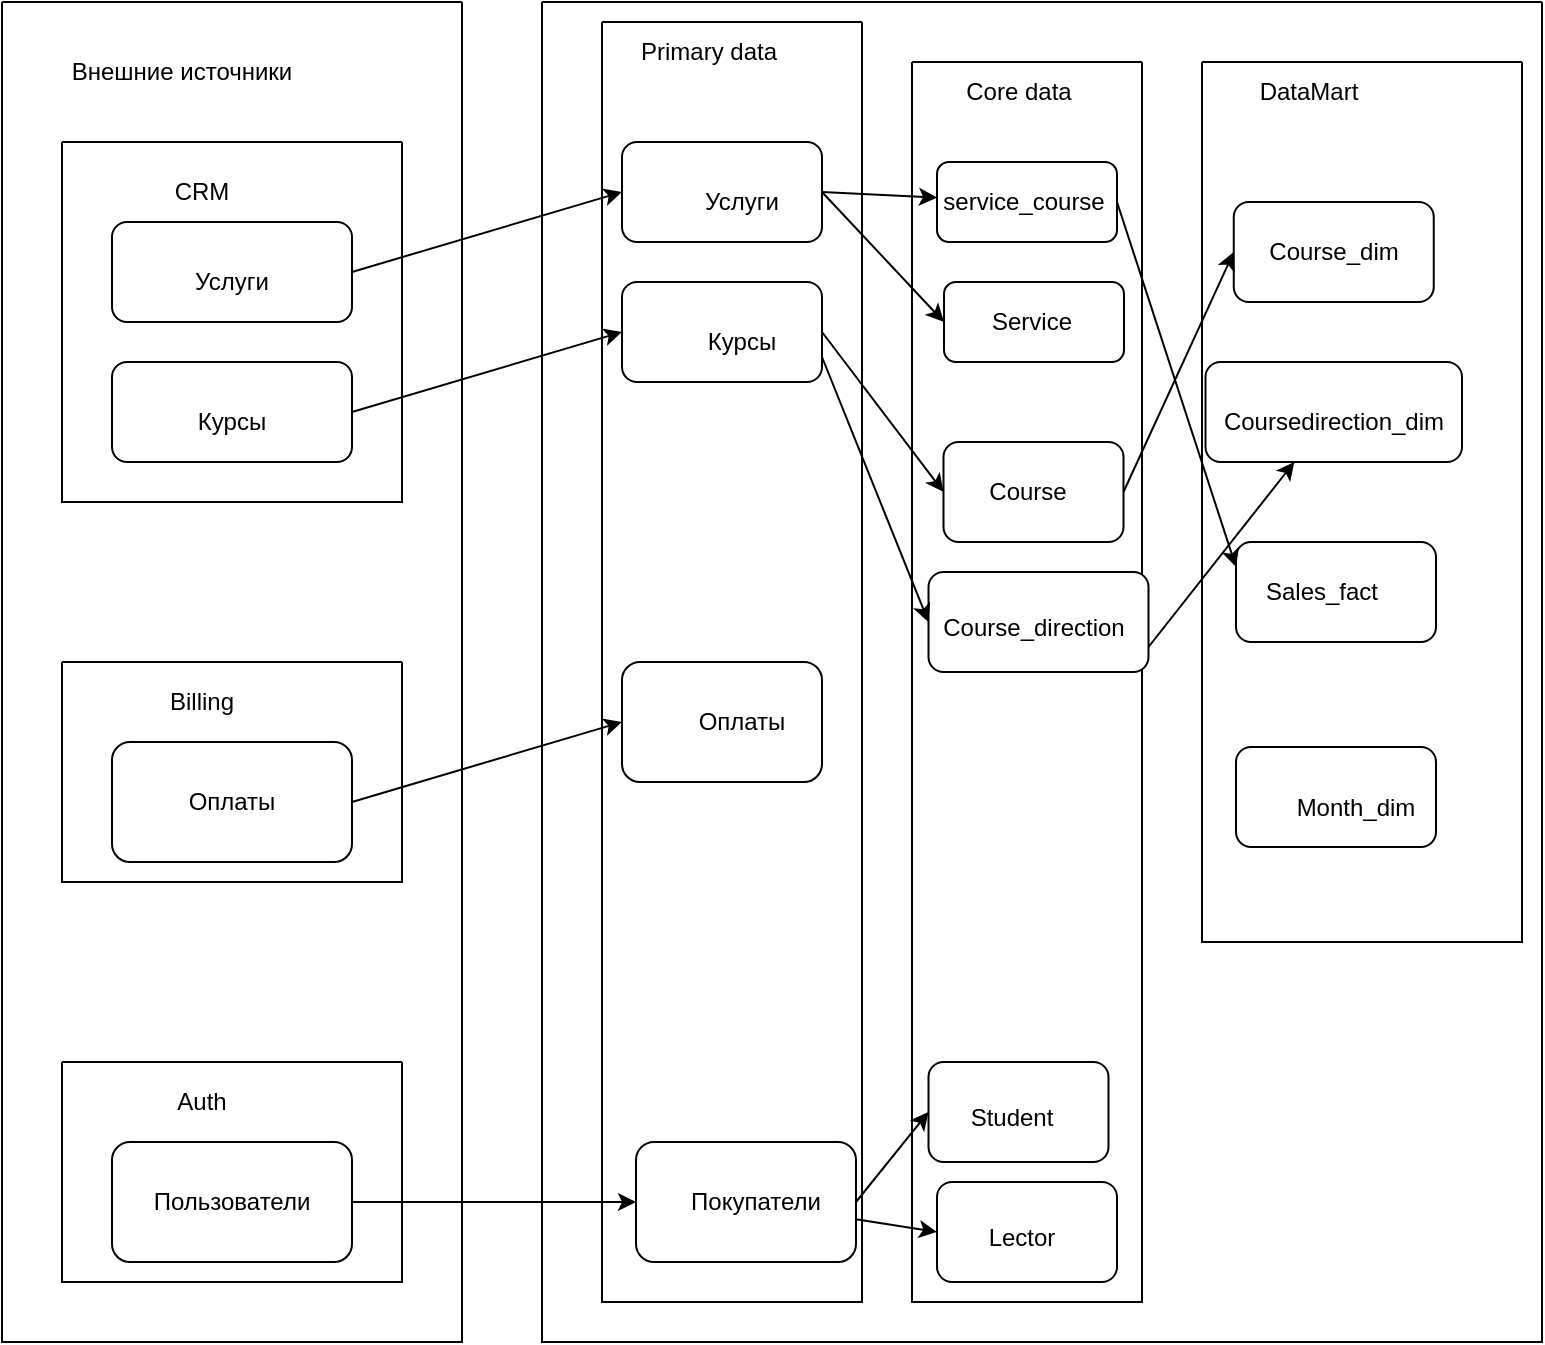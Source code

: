 <mxfile version="22.1.4" type="github">
  <diagram id="C5RBs43oDa-KdzZeNtuy" name="Page-1">
    <mxGraphModel dx="954" dy="522" grid="1" gridSize="10" guides="1" tooltips="1" connect="1" arrows="1" fold="1" page="1" pageScale="1" pageWidth="827" pageHeight="1169" math="0" shadow="0">
      <root>
        <mxCell id="WIyWlLk6GJQsqaUBKTNV-0" />
        <mxCell id="WIyWlLk6GJQsqaUBKTNV-1" parent="WIyWlLk6GJQsqaUBKTNV-0" />
        <mxCell id="4YHQ1KVmEaqqgdB84rWg-0" value="" style="swimlane;startSize=0;" parent="WIyWlLk6GJQsqaUBKTNV-1" vertex="1">
          <mxGeometry x="30" y="30" width="230" height="670" as="geometry" />
        </mxCell>
        <mxCell id="4YHQ1KVmEaqqgdB84rWg-1" value="Внешние источники" style="text;html=1;strokeColor=none;fillColor=none;align=center;verticalAlign=middle;whiteSpace=wrap;rounded=0;" parent="4YHQ1KVmEaqqgdB84rWg-0" vertex="1">
          <mxGeometry x="30" y="20" width="120" height="30" as="geometry" />
        </mxCell>
        <mxCell id="4YHQ1KVmEaqqgdB84rWg-2" value="" style="swimlane;startSize=0;" parent="4YHQ1KVmEaqqgdB84rWg-0" vertex="1">
          <mxGeometry x="30" y="70" width="170" height="180" as="geometry" />
        </mxCell>
        <mxCell id="4YHQ1KVmEaqqgdB84rWg-3" value="CRM" style="text;html=1;strokeColor=none;fillColor=none;align=center;verticalAlign=middle;whiteSpace=wrap;rounded=0;" parent="4YHQ1KVmEaqqgdB84rWg-2" vertex="1">
          <mxGeometry x="40" y="10" width="60" height="30" as="geometry" />
        </mxCell>
        <mxCell id="4YHQ1KVmEaqqgdB84rWg-4" value="" style="rounded=1;whiteSpace=wrap;html=1;" parent="4YHQ1KVmEaqqgdB84rWg-2" vertex="1">
          <mxGeometry x="25" y="40" width="120" height="50" as="geometry" />
        </mxCell>
        <mxCell id="4YHQ1KVmEaqqgdB84rWg-5" value="Услуги" style="text;html=1;strokeColor=none;fillColor=none;align=center;verticalAlign=middle;whiteSpace=wrap;rounded=0;" parent="4YHQ1KVmEaqqgdB84rWg-2" vertex="1">
          <mxGeometry x="55" y="55" width="60" height="30" as="geometry" />
        </mxCell>
        <mxCell id="4YHQ1KVmEaqqgdB84rWg-6" value="" style="rounded=1;whiteSpace=wrap;html=1;" parent="4YHQ1KVmEaqqgdB84rWg-2" vertex="1">
          <mxGeometry x="25" y="110" width="120" height="50" as="geometry" />
        </mxCell>
        <mxCell id="4YHQ1KVmEaqqgdB84rWg-7" value="Курсы" style="text;html=1;strokeColor=none;fillColor=none;align=center;verticalAlign=middle;whiteSpace=wrap;rounded=0;" parent="4YHQ1KVmEaqqgdB84rWg-2" vertex="1">
          <mxGeometry x="55" y="125" width="60" height="30" as="geometry" />
        </mxCell>
        <mxCell id="4YHQ1KVmEaqqgdB84rWg-10" value="" style="swimlane;startSize=0;" parent="4YHQ1KVmEaqqgdB84rWg-0" vertex="1">
          <mxGeometry x="30" y="530" width="170" height="110" as="geometry" />
        </mxCell>
        <mxCell id="4YHQ1KVmEaqqgdB84rWg-11" value="Auth" style="text;html=1;strokeColor=none;fillColor=none;align=center;verticalAlign=middle;whiteSpace=wrap;rounded=0;" parent="4YHQ1KVmEaqqgdB84rWg-10" vertex="1">
          <mxGeometry x="40" y="10" width="60" height="20" as="geometry" />
        </mxCell>
        <mxCell id="4YHQ1KVmEaqqgdB84rWg-12" value="" style="rounded=1;whiteSpace=wrap;html=1;" parent="4YHQ1KVmEaqqgdB84rWg-10" vertex="1">
          <mxGeometry x="25" y="40" width="120" height="60" as="geometry" />
        </mxCell>
        <mxCell id="4YHQ1KVmEaqqgdB84rWg-13" value="Пользователи" style="text;html=1;strokeColor=none;fillColor=none;align=center;verticalAlign=middle;whiteSpace=wrap;rounded=0;" parent="4YHQ1KVmEaqqgdB84rWg-10" vertex="1">
          <mxGeometry x="55" y="55" width="60" height="30" as="geometry" />
        </mxCell>
        <mxCell id="4YHQ1KVmEaqqgdB84rWg-74" value="" style="swimlane;startSize=0;" parent="4YHQ1KVmEaqqgdB84rWg-0" vertex="1">
          <mxGeometry x="30" y="330" width="170" height="110" as="geometry" />
        </mxCell>
        <mxCell id="4YHQ1KVmEaqqgdB84rWg-75" value="Billing" style="text;html=1;strokeColor=none;fillColor=none;align=center;verticalAlign=middle;whiteSpace=wrap;rounded=0;" parent="4YHQ1KVmEaqqgdB84rWg-74" vertex="1">
          <mxGeometry x="40" y="10" width="60" height="20" as="geometry" />
        </mxCell>
        <mxCell id="4YHQ1KVmEaqqgdB84rWg-76" value="" style="rounded=1;whiteSpace=wrap;html=1;" parent="4YHQ1KVmEaqqgdB84rWg-74" vertex="1">
          <mxGeometry x="25" y="40" width="120" height="60" as="geometry" />
        </mxCell>
        <mxCell id="4YHQ1KVmEaqqgdB84rWg-77" value="Оплаты" style="text;html=1;strokeColor=none;fillColor=none;align=center;verticalAlign=middle;whiteSpace=wrap;rounded=0;" parent="4YHQ1KVmEaqqgdB84rWg-74" vertex="1">
          <mxGeometry x="55" y="55" width="60" height="30" as="geometry" />
        </mxCell>
        <mxCell id="4YHQ1KVmEaqqgdB84rWg-14" value="" style="swimlane;startSize=0;" parent="WIyWlLk6GJQsqaUBKTNV-1" vertex="1">
          <mxGeometry x="300" y="30" width="500" height="670" as="geometry" />
        </mxCell>
        <mxCell id="4YHQ1KVmEaqqgdB84rWg-15" value="" style="swimlane;startSize=0;" parent="4YHQ1KVmEaqqgdB84rWg-14" vertex="1">
          <mxGeometry x="30" y="10" width="130" height="640" as="geometry" />
        </mxCell>
        <mxCell id="4YHQ1KVmEaqqgdB84rWg-16" value="Primary data" style="text;html=1;strokeColor=none;fillColor=none;align=center;verticalAlign=middle;whiteSpace=wrap;rounded=0;" parent="4YHQ1KVmEaqqgdB84rWg-15" vertex="1">
          <mxGeometry x="17" width="73" height="30" as="geometry" />
        </mxCell>
        <mxCell id="4YHQ1KVmEaqqgdB84rWg-17" value="" style="rounded=1;whiteSpace=wrap;html=1;" parent="4YHQ1KVmEaqqgdB84rWg-15" vertex="1">
          <mxGeometry x="10" y="60" width="100" height="50" as="geometry" />
        </mxCell>
        <mxCell id="4YHQ1KVmEaqqgdB84rWg-18" value="Услуги" style="text;html=1;strokeColor=none;fillColor=none;align=center;verticalAlign=middle;whiteSpace=wrap;rounded=0;" parent="4YHQ1KVmEaqqgdB84rWg-15" vertex="1">
          <mxGeometry x="40" y="75" width="60" height="30" as="geometry" />
        </mxCell>
        <mxCell id="4YHQ1KVmEaqqgdB84rWg-19" value="" style="rounded=1;whiteSpace=wrap;html=1;" parent="4YHQ1KVmEaqqgdB84rWg-15" vertex="1">
          <mxGeometry x="10" y="130" width="100" height="50" as="geometry" />
        </mxCell>
        <mxCell id="4YHQ1KVmEaqqgdB84rWg-20" value="Курсы" style="text;html=1;strokeColor=none;fillColor=none;align=center;verticalAlign=middle;whiteSpace=wrap;rounded=0;" parent="4YHQ1KVmEaqqgdB84rWg-15" vertex="1">
          <mxGeometry x="40" y="145" width="60" height="30" as="geometry" />
        </mxCell>
        <mxCell id="4YHQ1KVmEaqqgdB84rWg-21" value="" style="rounded=1;whiteSpace=wrap;html=1;" parent="4YHQ1KVmEaqqgdB84rWg-15" vertex="1">
          <mxGeometry x="10" y="320" width="100" height="60" as="geometry" />
        </mxCell>
        <mxCell id="4YHQ1KVmEaqqgdB84rWg-22" value="Оплаты" style="text;html=1;strokeColor=none;fillColor=none;align=center;verticalAlign=middle;whiteSpace=wrap;rounded=0;" parent="4YHQ1KVmEaqqgdB84rWg-15" vertex="1">
          <mxGeometry x="40" y="335" width="60" height="30" as="geometry" />
        </mxCell>
        <mxCell id="4YHQ1KVmEaqqgdB84rWg-23" value="" style="rounded=1;whiteSpace=wrap;html=1;" parent="4YHQ1KVmEaqqgdB84rWg-15" vertex="1">
          <mxGeometry x="17" y="560" width="110" height="60" as="geometry" />
        </mxCell>
        <mxCell id="4YHQ1KVmEaqqgdB84rWg-24" value="Покупатели" style="text;html=1;strokeColor=none;fillColor=none;align=center;verticalAlign=middle;whiteSpace=wrap;rounded=0;" parent="4YHQ1KVmEaqqgdB84rWg-15" vertex="1">
          <mxGeometry x="47" y="575" width="60" height="30" as="geometry" />
        </mxCell>
        <mxCell id="4YHQ1KVmEaqqgdB84rWg-25" value="" style="swimlane;startSize=0;" parent="4YHQ1KVmEaqqgdB84rWg-14" vertex="1">
          <mxGeometry x="185" y="30" width="115" height="620" as="geometry" />
        </mxCell>
        <mxCell id="4YHQ1KVmEaqqgdB84rWg-26" value="Core data" style="text;html=1;strokeColor=none;fillColor=none;align=center;verticalAlign=middle;whiteSpace=wrap;rounded=0;" parent="4YHQ1KVmEaqqgdB84rWg-25" vertex="1">
          <mxGeometry x="17" width="73" height="30" as="geometry" />
        </mxCell>
        <mxCell id="4YHQ1KVmEaqqgdB84rWg-27" value="" style="rounded=1;whiteSpace=wrap;html=1;" parent="4YHQ1KVmEaqqgdB84rWg-25" vertex="1">
          <mxGeometry x="12.5" y="50" width="90" height="40" as="geometry" />
        </mxCell>
        <mxCell id="4YHQ1KVmEaqqgdB84rWg-28" value="service_course" style="text;html=1;strokeColor=none;fillColor=none;align=center;verticalAlign=middle;whiteSpace=wrap;rounded=0;" parent="4YHQ1KVmEaqqgdB84rWg-25" vertex="1">
          <mxGeometry x="28.25" y="57.5" width="56" height="25" as="geometry" />
        </mxCell>
        <mxCell id="4YHQ1KVmEaqqgdB84rWg-31" value="" style="rounded=1;whiteSpace=wrap;html=1;" parent="4YHQ1KVmEaqqgdB84rWg-25" vertex="1">
          <mxGeometry x="15.75" y="190" width="90" height="50" as="geometry" />
        </mxCell>
        <mxCell id="4YHQ1KVmEaqqgdB84rWg-32" value="Course" style="text;html=1;strokeColor=none;fillColor=none;align=center;verticalAlign=middle;whiteSpace=wrap;rounded=0;" parent="4YHQ1KVmEaqqgdB84rWg-25" vertex="1">
          <mxGeometry x="29.75" y="200" width="56" height="30" as="geometry" />
        </mxCell>
        <mxCell id="4YHQ1KVmEaqqgdB84rWg-33" value="" style="rounded=1;whiteSpace=wrap;html=1;" parent="4YHQ1KVmEaqqgdB84rWg-25" vertex="1">
          <mxGeometry x="8.25" y="255" width="110" height="50" as="geometry" />
        </mxCell>
        <mxCell id="4YHQ1KVmEaqqgdB84rWg-34" value="Course_direction" style="text;html=1;strokeColor=none;fillColor=none;align=center;verticalAlign=middle;whiteSpace=wrap;rounded=0;" parent="4YHQ1KVmEaqqgdB84rWg-25" vertex="1">
          <mxGeometry x="33" y="270" width="56" height="25" as="geometry" />
        </mxCell>
        <mxCell id="4YHQ1KVmEaqqgdB84rWg-35" value="" style="rounded=1;whiteSpace=wrap;html=1;" parent="4YHQ1KVmEaqqgdB84rWg-25" vertex="1">
          <mxGeometry x="8.25" y="500" width="90" height="50" as="geometry" />
        </mxCell>
        <mxCell id="4YHQ1KVmEaqqgdB84rWg-36" value="Student" style="text;html=1;strokeColor=none;fillColor=none;align=center;verticalAlign=middle;whiteSpace=wrap;rounded=0;" parent="4YHQ1KVmEaqqgdB84rWg-25" vertex="1">
          <mxGeometry x="22.25" y="515" width="56" height="25" as="geometry" />
        </mxCell>
        <mxCell id="4YHQ1KVmEaqqgdB84rWg-70" value="" style="rounded=1;whiteSpace=wrap;html=1;" parent="4YHQ1KVmEaqqgdB84rWg-25" vertex="1">
          <mxGeometry x="12.5" y="560" width="90" height="50" as="geometry" />
        </mxCell>
        <mxCell id="4YHQ1KVmEaqqgdB84rWg-71" value="Lector" style="text;html=1;strokeColor=none;fillColor=none;align=center;verticalAlign=middle;whiteSpace=wrap;rounded=0;" parent="4YHQ1KVmEaqqgdB84rWg-25" vertex="1">
          <mxGeometry x="26.5" y="575" width="56" height="25" as="geometry" />
        </mxCell>
        <mxCell id="L_miy_NZyuobhnta-1_r-0" value="" style="rounded=1;whiteSpace=wrap;html=1;" vertex="1" parent="4YHQ1KVmEaqqgdB84rWg-25">
          <mxGeometry x="16" y="110" width="90" height="40" as="geometry" />
        </mxCell>
        <mxCell id="L_miy_NZyuobhnta-1_r-1" value="Service" style="text;html=1;strokeColor=none;fillColor=none;align=center;verticalAlign=middle;whiteSpace=wrap;rounded=0;" vertex="1" parent="4YHQ1KVmEaqqgdB84rWg-25">
          <mxGeometry x="31.75" y="117.5" width="56" height="25" as="geometry" />
        </mxCell>
        <mxCell id="4YHQ1KVmEaqqgdB84rWg-42" value="" style="swimlane;startSize=0;" parent="4YHQ1KVmEaqqgdB84rWg-14" vertex="1">
          <mxGeometry x="330" y="30" width="160" height="440" as="geometry" />
        </mxCell>
        <mxCell id="4YHQ1KVmEaqqgdB84rWg-43" value="DataMart" style="text;html=1;strokeColor=none;fillColor=none;align=center;verticalAlign=middle;whiteSpace=wrap;rounded=0;" parent="4YHQ1KVmEaqqgdB84rWg-42" vertex="1">
          <mxGeometry x="17" width="73" height="30" as="geometry" />
        </mxCell>
        <mxCell id="4YHQ1KVmEaqqgdB84rWg-44" value="" style="rounded=1;whiteSpace=wrap;html=1;" parent="4YHQ1KVmEaqqgdB84rWg-42" vertex="1">
          <mxGeometry x="17" y="342.5" width="100" height="50" as="geometry" />
        </mxCell>
        <mxCell id="4YHQ1KVmEaqqgdB84rWg-45" value="Month_dim" style="text;html=1;strokeColor=none;fillColor=none;align=center;verticalAlign=middle;whiteSpace=wrap;rounded=0;" parent="4YHQ1KVmEaqqgdB84rWg-42" vertex="1">
          <mxGeometry x="47" y="357.5" width="60" height="30" as="geometry" />
        </mxCell>
        <mxCell id="4YHQ1KVmEaqqgdB84rWg-46" value="" style="rounded=1;whiteSpace=wrap;html=1;" parent="4YHQ1KVmEaqqgdB84rWg-42" vertex="1">
          <mxGeometry x="17" y="240" width="100" height="50" as="geometry" />
        </mxCell>
        <mxCell id="4YHQ1KVmEaqqgdB84rWg-47" value="Sales_fact" style="text;html=1;strokeColor=none;fillColor=none;align=center;verticalAlign=middle;whiteSpace=wrap;rounded=0;" parent="4YHQ1KVmEaqqgdB84rWg-42" vertex="1">
          <mxGeometry x="30" y="250" width="60" height="30" as="geometry" />
        </mxCell>
        <mxCell id="4YHQ1KVmEaqqgdB84rWg-48" value="" style="rounded=1;whiteSpace=wrap;html=1;" parent="4YHQ1KVmEaqqgdB84rWg-42" vertex="1">
          <mxGeometry x="15.88" y="70" width="100" height="50" as="geometry" />
        </mxCell>
        <mxCell id="4YHQ1KVmEaqqgdB84rWg-49" value="Course_dim" style="text;html=1;strokeColor=none;fillColor=none;align=center;verticalAlign=middle;whiteSpace=wrap;rounded=0;" parent="4YHQ1KVmEaqqgdB84rWg-42" vertex="1">
          <mxGeometry x="35.88" y="80" width="60" height="30" as="geometry" />
        </mxCell>
        <mxCell id="4YHQ1KVmEaqqgdB84rWg-50" value="" style="rounded=1;whiteSpace=wrap;html=1;" parent="4YHQ1KVmEaqqgdB84rWg-42" vertex="1">
          <mxGeometry x="1.75" y="150" width="128.25" height="50" as="geometry" />
        </mxCell>
        <mxCell id="4YHQ1KVmEaqqgdB84rWg-51" value="Coursedirection_dim" style="text;html=1;strokeColor=none;fillColor=none;align=center;verticalAlign=middle;whiteSpace=wrap;rounded=0;" parent="4YHQ1KVmEaqqgdB84rWg-42" vertex="1">
          <mxGeometry x="31.75" y="165" width="68.25" height="30" as="geometry" />
        </mxCell>
        <mxCell id="4YHQ1KVmEaqqgdB84rWg-52" value="" style="endArrow=classic;html=1;rounded=0;exitX=1;exitY=0.5;exitDx=0;exitDy=0;" parent="4YHQ1KVmEaqqgdB84rWg-14" source="4YHQ1KVmEaqqgdB84rWg-17" target="4YHQ1KVmEaqqgdB84rWg-27" edge="1">
          <mxGeometry width="50" height="50" relative="1" as="geometry">
            <mxPoint x="70" y="290" as="sourcePoint" />
            <mxPoint x="120" y="240" as="targetPoint" />
          </mxGeometry>
        </mxCell>
        <mxCell id="4YHQ1KVmEaqqgdB84rWg-54" value="" style="endArrow=classic;html=1;rounded=0;entryX=0;entryY=0.5;entryDx=0;entryDy=0;exitX=1;exitY=0.5;exitDx=0;exitDy=0;" parent="4YHQ1KVmEaqqgdB84rWg-14" source="4YHQ1KVmEaqqgdB84rWg-19" target="4YHQ1KVmEaqqgdB84rWg-31" edge="1">
          <mxGeometry width="50" height="50" relative="1" as="geometry">
            <mxPoint x="70" y="270" as="sourcePoint" />
            <mxPoint x="120" y="220" as="targetPoint" />
          </mxGeometry>
        </mxCell>
        <mxCell id="4YHQ1KVmEaqqgdB84rWg-55" value="" style="endArrow=classic;html=1;rounded=0;entryX=0;entryY=0.5;entryDx=0;entryDy=0;exitX=1;exitY=0.75;exitDx=0;exitDy=0;" parent="4YHQ1KVmEaqqgdB84rWg-14" source="4YHQ1KVmEaqqgdB84rWg-19" target="4YHQ1KVmEaqqgdB84rWg-33" edge="1">
          <mxGeometry width="50" height="50" relative="1" as="geometry">
            <mxPoint x="80" y="260" as="sourcePoint" />
            <mxPoint x="130" y="210" as="targetPoint" />
          </mxGeometry>
        </mxCell>
        <mxCell id="4YHQ1KVmEaqqgdB84rWg-58" value="" style="endArrow=classic;html=1;rounded=0;exitX=1;exitY=0.5;exitDx=0;exitDy=0;entryX=0;entryY=0.5;entryDx=0;entryDy=0;" parent="4YHQ1KVmEaqqgdB84rWg-14" source="4YHQ1KVmEaqqgdB84rWg-23" target="4YHQ1KVmEaqqgdB84rWg-35" edge="1">
          <mxGeometry width="50" height="50" relative="1" as="geometry">
            <mxPoint x="80" y="290" as="sourcePoint" />
            <mxPoint x="130" y="240" as="targetPoint" />
          </mxGeometry>
        </mxCell>
        <mxCell id="4YHQ1KVmEaqqgdB84rWg-59" value="" style="endArrow=classic;html=1;rounded=0;entryX=0;entryY=0.5;entryDx=0;entryDy=0;exitX=1;exitY=0.5;exitDx=0;exitDy=0;" parent="4YHQ1KVmEaqqgdB84rWg-14" source="4YHQ1KVmEaqqgdB84rWg-31" target="4YHQ1KVmEaqqgdB84rWg-48" edge="1">
          <mxGeometry width="50" height="50" relative="1" as="geometry">
            <mxPoint x="310" y="120" as="sourcePoint" />
            <mxPoint x="360" y="70" as="targetPoint" />
          </mxGeometry>
        </mxCell>
        <mxCell id="4YHQ1KVmEaqqgdB84rWg-60" value="" style="endArrow=classic;html=1;rounded=0;exitX=1;exitY=0.75;exitDx=0;exitDy=0;" parent="4YHQ1KVmEaqqgdB84rWg-14" source="4YHQ1KVmEaqqgdB84rWg-33" target="4YHQ1KVmEaqqgdB84rWg-50" edge="1">
          <mxGeometry width="50" height="50" relative="1" as="geometry">
            <mxPoint x="300" y="300" as="sourcePoint" />
            <mxPoint x="350" y="250" as="targetPoint" />
          </mxGeometry>
        </mxCell>
        <mxCell id="4YHQ1KVmEaqqgdB84rWg-62" value="" style="endArrow=classic;html=1;rounded=0;entryX=0;entryY=0.25;entryDx=0;entryDy=0;exitX=1;exitY=0.5;exitDx=0;exitDy=0;" parent="4YHQ1KVmEaqqgdB84rWg-14" source="4YHQ1KVmEaqqgdB84rWg-27" target="4YHQ1KVmEaqqgdB84rWg-46" edge="1">
          <mxGeometry width="50" height="50" relative="1" as="geometry">
            <mxPoint x="60" y="290" as="sourcePoint" />
            <mxPoint x="110" y="240" as="targetPoint" />
          </mxGeometry>
        </mxCell>
        <mxCell id="4YHQ1KVmEaqqgdB84rWg-72" value="" style="endArrow=classic;html=1;rounded=0;entryX=0;entryY=0.5;entryDx=0;entryDy=0;" parent="4YHQ1KVmEaqqgdB84rWg-14" source="4YHQ1KVmEaqqgdB84rWg-23" target="4YHQ1KVmEaqqgdB84rWg-70" edge="1">
          <mxGeometry width="50" height="50" relative="1" as="geometry">
            <mxPoint x="50" y="540" as="sourcePoint" />
            <mxPoint x="100" y="490" as="targetPoint" />
          </mxGeometry>
        </mxCell>
        <mxCell id="L_miy_NZyuobhnta-1_r-2" value="" style="endArrow=classic;html=1;rounded=0;entryX=0;entryY=0.5;entryDx=0;entryDy=0;exitX=1;exitY=0.5;exitDx=0;exitDy=0;" edge="1" parent="4YHQ1KVmEaqqgdB84rWg-14" source="4YHQ1KVmEaqqgdB84rWg-17" target="L_miy_NZyuobhnta-1_r-0">
          <mxGeometry width="50" height="50" relative="1" as="geometry">
            <mxPoint x="80" y="310" as="sourcePoint" />
            <mxPoint x="130" y="260" as="targetPoint" />
          </mxGeometry>
        </mxCell>
        <mxCell id="4YHQ1KVmEaqqgdB84rWg-64" value="" style="endArrow=classic;html=1;rounded=0;exitX=1;exitY=0.5;exitDx=0;exitDy=0;entryX=0;entryY=0.5;entryDx=0;entryDy=0;" parent="WIyWlLk6GJQsqaUBKTNV-1" source="4YHQ1KVmEaqqgdB84rWg-12" target="4YHQ1KVmEaqqgdB84rWg-23" edge="1">
          <mxGeometry width="50" height="50" relative="1" as="geometry">
            <mxPoint x="290" y="460" as="sourcePoint" />
            <mxPoint x="340" y="410" as="targetPoint" />
          </mxGeometry>
        </mxCell>
        <mxCell id="4YHQ1KVmEaqqgdB84rWg-66" value="" style="endArrow=classic;html=1;rounded=0;exitX=1;exitY=0.5;exitDx=0;exitDy=0;entryX=0;entryY=0.5;entryDx=0;entryDy=0;" parent="WIyWlLk6GJQsqaUBKTNV-1" source="4YHQ1KVmEaqqgdB84rWg-6" target="4YHQ1KVmEaqqgdB84rWg-19" edge="1">
          <mxGeometry width="50" height="50" relative="1" as="geometry">
            <mxPoint x="290" y="260" as="sourcePoint" />
            <mxPoint x="300" y="220" as="targetPoint" />
          </mxGeometry>
        </mxCell>
        <mxCell id="4YHQ1KVmEaqqgdB84rWg-67" value="" style="endArrow=classic;html=1;rounded=0;entryX=0;entryY=0.5;entryDx=0;entryDy=0;exitX=1;exitY=0.5;exitDx=0;exitDy=0;" parent="WIyWlLk6GJQsqaUBKTNV-1" source="4YHQ1KVmEaqqgdB84rWg-4" target="4YHQ1KVmEaqqgdB84rWg-17" edge="1">
          <mxGeometry width="50" height="50" relative="1" as="geometry">
            <mxPoint x="170" y="170" as="sourcePoint" />
            <mxPoint x="220" y="120" as="targetPoint" />
          </mxGeometry>
        </mxCell>
        <mxCell id="4YHQ1KVmEaqqgdB84rWg-78" value="" style="endArrow=classic;html=1;rounded=0;entryX=0;entryY=0.5;entryDx=0;entryDy=0;exitX=1;exitY=0.5;exitDx=0;exitDy=0;" parent="WIyWlLk6GJQsqaUBKTNV-1" source="4YHQ1KVmEaqqgdB84rWg-76" target="4YHQ1KVmEaqqgdB84rWg-21" edge="1">
          <mxGeometry width="50" height="50" relative="1" as="geometry">
            <mxPoint x="340" y="520" as="sourcePoint" />
            <mxPoint x="390" y="470" as="targetPoint" />
          </mxGeometry>
        </mxCell>
      </root>
    </mxGraphModel>
  </diagram>
</mxfile>
